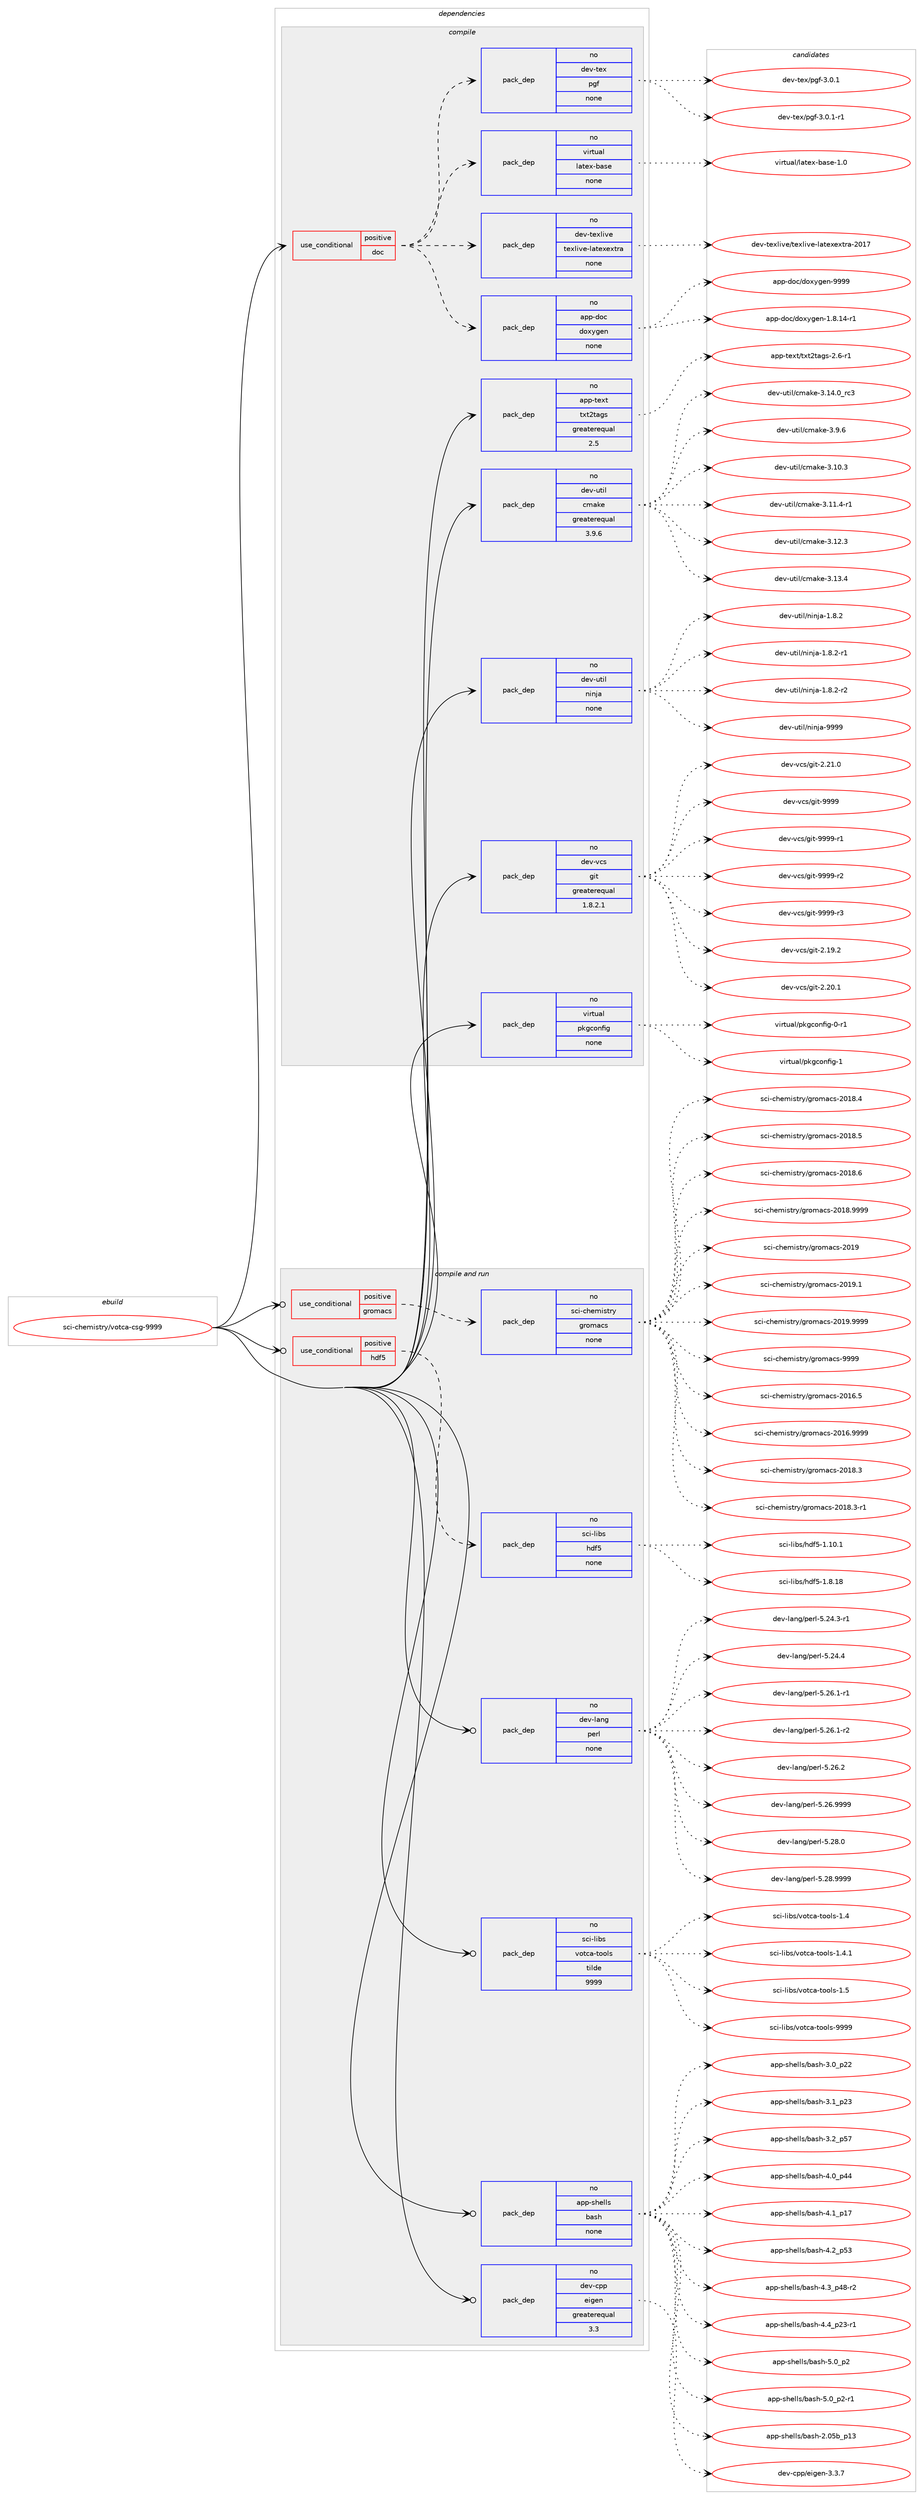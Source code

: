 digraph prolog {

# *************
# Graph options
# *************

newrank=true;
concentrate=true;
compound=true;
graph [rankdir=LR,fontname=Helvetica,fontsize=10,ranksep=1.5];#, ranksep=2.5, nodesep=0.2];
edge  [arrowhead=vee];
node  [fontname=Helvetica,fontsize=10];

# **********
# The ebuild
# **********

subgraph cluster_leftcol {
color=gray;
rank=same;
label=<<i>ebuild</i>>;
id [label="sci-chemistry/votca-csg-9999", color=red, width=4, href="../sci-chemistry/votca-csg-9999.svg"];
}

# ****************
# The dependencies
# ****************

subgraph cluster_midcol {
color=gray;
label=<<i>dependencies</i>>;
subgraph cluster_compile {
fillcolor="#eeeeee";
style=filled;
label=<<i>compile</i>>;
subgraph cond452543 {
dependency1688933 [label=<<TABLE BORDER="0" CELLBORDER="1" CELLSPACING="0" CELLPADDING="4"><TR><TD ROWSPAN="3" CELLPADDING="10">use_conditional</TD></TR><TR><TD>positive</TD></TR><TR><TD>doc</TD></TR></TABLE>>, shape=none, color=red];
subgraph pack1208731 {
dependency1688934 [label=<<TABLE BORDER="0" CELLBORDER="1" CELLSPACING="0" CELLPADDING="4" WIDTH="220"><TR><TD ROWSPAN="6" CELLPADDING="30">pack_dep</TD></TR><TR><TD WIDTH="110">no</TD></TR><TR><TD>app-doc</TD></TR><TR><TD>doxygen</TD></TR><TR><TD>none</TD></TR><TR><TD></TD></TR></TABLE>>, shape=none, color=blue];
}
dependency1688933:e -> dependency1688934:w [weight=20,style="dashed",arrowhead="vee"];
subgraph pack1208732 {
dependency1688935 [label=<<TABLE BORDER="0" CELLBORDER="1" CELLSPACING="0" CELLPADDING="4" WIDTH="220"><TR><TD ROWSPAN="6" CELLPADDING="30">pack_dep</TD></TR><TR><TD WIDTH="110">no</TD></TR><TR><TD>dev-texlive</TD></TR><TR><TD>texlive-latexextra</TD></TR><TR><TD>none</TD></TR><TR><TD></TD></TR></TABLE>>, shape=none, color=blue];
}
dependency1688933:e -> dependency1688935:w [weight=20,style="dashed",arrowhead="vee"];
subgraph pack1208733 {
dependency1688936 [label=<<TABLE BORDER="0" CELLBORDER="1" CELLSPACING="0" CELLPADDING="4" WIDTH="220"><TR><TD ROWSPAN="6" CELLPADDING="30">pack_dep</TD></TR><TR><TD WIDTH="110">no</TD></TR><TR><TD>virtual</TD></TR><TR><TD>latex-base</TD></TR><TR><TD>none</TD></TR><TR><TD></TD></TR></TABLE>>, shape=none, color=blue];
}
dependency1688933:e -> dependency1688936:w [weight=20,style="dashed",arrowhead="vee"];
subgraph pack1208734 {
dependency1688937 [label=<<TABLE BORDER="0" CELLBORDER="1" CELLSPACING="0" CELLPADDING="4" WIDTH="220"><TR><TD ROWSPAN="6" CELLPADDING="30">pack_dep</TD></TR><TR><TD WIDTH="110">no</TD></TR><TR><TD>dev-tex</TD></TR><TR><TD>pgf</TD></TR><TR><TD>none</TD></TR><TR><TD></TD></TR></TABLE>>, shape=none, color=blue];
}
dependency1688933:e -> dependency1688937:w [weight=20,style="dashed",arrowhead="vee"];
}
id:e -> dependency1688933:w [weight=20,style="solid",arrowhead="vee"];
subgraph pack1208735 {
dependency1688938 [label=<<TABLE BORDER="0" CELLBORDER="1" CELLSPACING="0" CELLPADDING="4" WIDTH="220"><TR><TD ROWSPAN="6" CELLPADDING="30">pack_dep</TD></TR><TR><TD WIDTH="110">no</TD></TR><TR><TD>app-text</TD></TR><TR><TD>txt2tags</TD></TR><TR><TD>greaterequal</TD></TR><TR><TD>2.5</TD></TR></TABLE>>, shape=none, color=blue];
}
id:e -> dependency1688938:w [weight=20,style="solid",arrowhead="vee"];
subgraph pack1208736 {
dependency1688939 [label=<<TABLE BORDER="0" CELLBORDER="1" CELLSPACING="0" CELLPADDING="4" WIDTH="220"><TR><TD ROWSPAN="6" CELLPADDING="30">pack_dep</TD></TR><TR><TD WIDTH="110">no</TD></TR><TR><TD>dev-util</TD></TR><TR><TD>cmake</TD></TR><TR><TD>greaterequal</TD></TR><TR><TD>3.9.6</TD></TR></TABLE>>, shape=none, color=blue];
}
id:e -> dependency1688939:w [weight=20,style="solid",arrowhead="vee"];
subgraph pack1208737 {
dependency1688940 [label=<<TABLE BORDER="0" CELLBORDER="1" CELLSPACING="0" CELLPADDING="4" WIDTH="220"><TR><TD ROWSPAN="6" CELLPADDING="30">pack_dep</TD></TR><TR><TD WIDTH="110">no</TD></TR><TR><TD>dev-util</TD></TR><TR><TD>ninja</TD></TR><TR><TD>none</TD></TR><TR><TD></TD></TR></TABLE>>, shape=none, color=blue];
}
id:e -> dependency1688940:w [weight=20,style="solid",arrowhead="vee"];
subgraph pack1208738 {
dependency1688941 [label=<<TABLE BORDER="0" CELLBORDER="1" CELLSPACING="0" CELLPADDING="4" WIDTH="220"><TR><TD ROWSPAN="6" CELLPADDING="30">pack_dep</TD></TR><TR><TD WIDTH="110">no</TD></TR><TR><TD>dev-vcs</TD></TR><TR><TD>git</TD></TR><TR><TD>greaterequal</TD></TR><TR><TD>1.8.2.1</TD></TR></TABLE>>, shape=none, color=blue];
}
id:e -> dependency1688941:w [weight=20,style="solid",arrowhead="vee"];
subgraph pack1208739 {
dependency1688942 [label=<<TABLE BORDER="0" CELLBORDER="1" CELLSPACING="0" CELLPADDING="4" WIDTH="220"><TR><TD ROWSPAN="6" CELLPADDING="30">pack_dep</TD></TR><TR><TD WIDTH="110">no</TD></TR><TR><TD>virtual</TD></TR><TR><TD>pkgconfig</TD></TR><TR><TD>none</TD></TR><TR><TD></TD></TR></TABLE>>, shape=none, color=blue];
}
id:e -> dependency1688942:w [weight=20,style="solid",arrowhead="vee"];
}
subgraph cluster_compileandrun {
fillcolor="#eeeeee";
style=filled;
label=<<i>compile and run</i>>;
subgraph cond452544 {
dependency1688943 [label=<<TABLE BORDER="0" CELLBORDER="1" CELLSPACING="0" CELLPADDING="4"><TR><TD ROWSPAN="3" CELLPADDING="10">use_conditional</TD></TR><TR><TD>positive</TD></TR><TR><TD>gromacs</TD></TR></TABLE>>, shape=none, color=red];
subgraph pack1208740 {
dependency1688944 [label=<<TABLE BORDER="0" CELLBORDER="1" CELLSPACING="0" CELLPADDING="4" WIDTH="220"><TR><TD ROWSPAN="6" CELLPADDING="30">pack_dep</TD></TR><TR><TD WIDTH="110">no</TD></TR><TR><TD>sci-chemistry</TD></TR><TR><TD>gromacs</TD></TR><TR><TD>none</TD></TR><TR><TD></TD></TR></TABLE>>, shape=none, color=blue];
}
dependency1688943:e -> dependency1688944:w [weight=20,style="dashed",arrowhead="vee"];
}
id:e -> dependency1688943:w [weight=20,style="solid",arrowhead="odotvee"];
subgraph cond452545 {
dependency1688945 [label=<<TABLE BORDER="0" CELLBORDER="1" CELLSPACING="0" CELLPADDING="4"><TR><TD ROWSPAN="3" CELLPADDING="10">use_conditional</TD></TR><TR><TD>positive</TD></TR><TR><TD>hdf5</TD></TR></TABLE>>, shape=none, color=red];
subgraph pack1208741 {
dependency1688946 [label=<<TABLE BORDER="0" CELLBORDER="1" CELLSPACING="0" CELLPADDING="4" WIDTH="220"><TR><TD ROWSPAN="6" CELLPADDING="30">pack_dep</TD></TR><TR><TD WIDTH="110">no</TD></TR><TR><TD>sci-libs</TD></TR><TR><TD>hdf5</TD></TR><TR><TD>none</TD></TR><TR><TD></TD></TR></TABLE>>, shape=none, color=blue];
}
dependency1688945:e -> dependency1688946:w [weight=20,style="dashed",arrowhead="vee"];
}
id:e -> dependency1688945:w [weight=20,style="solid",arrowhead="odotvee"];
subgraph pack1208742 {
dependency1688947 [label=<<TABLE BORDER="0" CELLBORDER="1" CELLSPACING="0" CELLPADDING="4" WIDTH="220"><TR><TD ROWSPAN="6" CELLPADDING="30">pack_dep</TD></TR><TR><TD WIDTH="110">no</TD></TR><TR><TD>app-shells</TD></TR><TR><TD>bash</TD></TR><TR><TD>none</TD></TR><TR><TD></TD></TR></TABLE>>, shape=none, color=blue];
}
id:e -> dependency1688947:w [weight=20,style="solid",arrowhead="odotvee"];
subgraph pack1208743 {
dependency1688948 [label=<<TABLE BORDER="0" CELLBORDER="1" CELLSPACING="0" CELLPADDING="4" WIDTH="220"><TR><TD ROWSPAN="6" CELLPADDING="30">pack_dep</TD></TR><TR><TD WIDTH="110">no</TD></TR><TR><TD>dev-cpp</TD></TR><TR><TD>eigen</TD></TR><TR><TD>greaterequal</TD></TR><TR><TD>3.3</TD></TR></TABLE>>, shape=none, color=blue];
}
id:e -> dependency1688948:w [weight=20,style="solid",arrowhead="odotvee"];
subgraph pack1208744 {
dependency1688949 [label=<<TABLE BORDER="0" CELLBORDER="1" CELLSPACING="0" CELLPADDING="4" WIDTH="220"><TR><TD ROWSPAN="6" CELLPADDING="30">pack_dep</TD></TR><TR><TD WIDTH="110">no</TD></TR><TR><TD>dev-lang</TD></TR><TR><TD>perl</TD></TR><TR><TD>none</TD></TR><TR><TD></TD></TR></TABLE>>, shape=none, color=blue];
}
id:e -> dependency1688949:w [weight=20,style="solid",arrowhead="odotvee"];
subgraph pack1208745 {
dependency1688950 [label=<<TABLE BORDER="0" CELLBORDER="1" CELLSPACING="0" CELLPADDING="4" WIDTH="220"><TR><TD ROWSPAN="6" CELLPADDING="30">pack_dep</TD></TR><TR><TD WIDTH="110">no</TD></TR><TR><TD>sci-libs</TD></TR><TR><TD>votca-tools</TD></TR><TR><TD>tilde</TD></TR><TR><TD>9999</TD></TR></TABLE>>, shape=none, color=blue];
}
id:e -> dependency1688950:w [weight=20,style="solid",arrowhead="odotvee"];
}
subgraph cluster_run {
fillcolor="#eeeeee";
style=filled;
label=<<i>run</i>>;
}
}

# **************
# The candidates
# **************

subgraph cluster_choices {
rank=same;
color=gray;
label=<<i>candidates</i>>;

subgraph choice1208731 {
color=black;
nodesep=1;
choice97112112451001119947100111120121103101110454946564649524511449 [label="app-doc/doxygen-1.8.14-r1", color=red, width=4,href="../app-doc/doxygen-1.8.14-r1.svg"];
choice971121124510011199471001111201211031011104557575757 [label="app-doc/doxygen-9999", color=red, width=4,href="../app-doc/doxygen-9999.svg"];
dependency1688934:e -> choice97112112451001119947100111120121103101110454946564649524511449:w [style=dotted,weight="100"];
dependency1688934:e -> choice971121124510011199471001111201211031011104557575757:w [style=dotted,weight="100"];
}
subgraph choice1208732 {
color=black;
nodesep=1;
choice10010111845116101120108105118101471161011201081051181014510897116101120101120116114974550484955 [label="dev-texlive/texlive-latexextra-2017", color=red, width=4,href="../dev-texlive/texlive-latexextra-2017.svg"];
dependency1688935:e -> choice10010111845116101120108105118101471161011201081051181014510897116101120101120116114974550484955:w [style=dotted,weight="100"];
}
subgraph choice1208733 {
color=black;
nodesep=1;
choice11810511411611797108471089711610112045989711510145494648 [label="virtual/latex-base-1.0", color=red, width=4,href="../virtual/latex-base-1.0.svg"];
dependency1688936:e -> choice11810511411611797108471089711610112045989711510145494648:w [style=dotted,weight="100"];
}
subgraph choice1208734 {
color=black;
nodesep=1;
choice1001011184511610112047112103102455146484649 [label="dev-tex/pgf-3.0.1", color=red, width=4,href="../dev-tex/pgf-3.0.1.svg"];
choice10010111845116101120471121031024551464846494511449 [label="dev-tex/pgf-3.0.1-r1", color=red, width=4,href="../dev-tex/pgf-3.0.1-r1.svg"];
dependency1688937:e -> choice1001011184511610112047112103102455146484649:w [style=dotted,weight="100"];
dependency1688937:e -> choice10010111845116101120471121031024551464846494511449:w [style=dotted,weight="100"];
}
subgraph choice1208735 {
color=black;
nodesep=1;
choice9711211245116101120116471161201165011697103115455046544511449 [label="app-text/txt2tags-2.6-r1", color=red, width=4,href="../app-text/txt2tags-2.6-r1.svg"];
dependency1688938:e -> choice9711211245116101120116471161201165011697103115455046544511449:w [style=dotted,weight="100"];
}
subgraph choice1208736 {
color=black;
nodesep=1;
choice1001011184511711610510847991099710710145514649484651 [label="dev-util/cmake-3.10.3", color=red, width=4,href="../dev-util/cmake-3.10.3.svg"];
choice10010111845117116105108479910997107101455146494946524511449 [label="dev-util/cmake-3.11.4-r1", color=red, width=4,href="../dev-util/cmake-3.11.4-r1.svg"];
choice1001011184511711610510847991099710710145514649504651 [label="dev-util/cmake-3.12.3", color=red, width=4,href="../dev-util/cmake-3.12.3.svg"];
choice1001011184511711610510847991099710710145514649514652 [label="dev-util/cmake-3.13.4", color=red, width=4,href="../dev-util/cmake-3.13.4.svg"];
choice1001011184511711610510847991099710710145514649524648951149951 [label="dev-util/cmake-3.14.0_rc3", color=red, width=4,href="../dev-util/cmake-3.14.0_rc3.svg"];
choice10010111845117116105108479910997107101455146574654 [label="dev-util/cmake-3.9.6", color=red, width=4,href="../dev-util/cmake-3.9.6.svg"];
dependency1688939:e -> choice1001011184511711610510847991099710710145514649484651:w [style=dotted,weight="100"];
dependency1688939:e -> choice10010111845117116105108479910997107101455146494946524511449:w [style=dotted,weight="100"];
dependency1688939:e -> choice1001011184511711610510847991099710710145514649504651:w [style=dotted,weight="100"];
dependency1688939:e -> choice1001011184511711610510847991099710710145514649514652:w [style=dotted,weight="100"];
dependency1688939:e -> choice1001011184511711610510847991099710710145514649524648951149951:w [style=dotted,weight="100"];
dependency1688939:e -> choice10010111845117116105108479910997107101455146574654:w [style=dotted,weight="100"];
}
subgraph choice1208737 {
color=black;
nodesep=1;
choice100101118451171161051084711010511010697454946564650 [label="dev-util/ninja-1.8.2", color=red, width=4,href="../dev-util/ninja-1.8.2.svg"];
choice1001011184511711610510847110105110106974549465646504511449 [label="dev-util/ninja-1.8.2-r1", color=red, width=4,href="../dev-util/ninja-1.8.2-r1.svg"];
choice1001011184511711610510847110105110106974549465646504511450 [label="dev-util/ninja-1.8.2-r2", color=red, width=4,href="../dev-util/ninja-1.8.2-r2.svg"];
choice1001011184511711610510847110105110106974557575757 [label="dev-util/ninja-9999", color=red, width=4,href="../dev-util/ninja-9999.svg"];
dependency1688940:e -> choice100101118451171161051084711010511010697454946564650:w [style=dotted,weight="100"];
dependency1688940:e -> choice1001011184511711610510847110105110106974549465646504511449:w [style=dotted,weight="100"];
dependency1688940:e -> choice1001011184511711610510847110105110106974549465646504511450:w [style=dotted,weight="100"];
dependency1688940:e -> choice1001011184511711610510847110105110106974557575757:w [style=dotted,weight="100"];
}
subgraph choice1208738 {
color=black;
nodesep=1;
choice10010111845118991154710310511645504649574650 [label="dev-vcs/git-2.19.2", color=red, width=4,href="../dev-vcs/git-2.19.2.svg"];
choice10010111845118991154710310511645504650484649 [label="dev-vcs/git-2.20.1", color=red, width=4,href="../dev-vcs/git-2.20.1.svg"];
choice10010111845118991154710310511645504650494648 [label="dev-vcs/git-2.21.0", color=red, width=4,href="../dev-vcs/git-2.21.0.svg"];
choice1001011184511899115471031051164557575757 [label="dev-vcs/git-9999", color=red, width=4,href="../dev-vcs/git-9999.svg"];
choice10010111845118991154710310511645575757574511449 [label="dev-vcs/git-9999-r1", color=red, width=4,href="../dev-vcs/git-9999-r1.svg"];
choice10010111845118991154710310511645575757574511450 [label="dev-vcs/git-9999-r2", color=red, width=4,href="../dev-vcs/git-9999-r2.svg"];
choice10010111845118991154710310511645575757574511451 [label="dev-vcs/git-9999-r3", color=red, width=4,href="../dev-vcs/git-9999-r3.svg"];
dependency1688941:e -> choice10010111845118991154710310511645504649574650:w [style=dotted,weight="100"];
dependency1688941:e -> choice10010111845118991154710310511645504650484649:w [style=dotted,weight="100"];
dependency1688941:e -> choice10010111845118991154710310511645504650494648:w [style=dotted,weight="100"];
dependency1688941:e -> choice1001011184511899115471031051164557575757:w [style=dotted,weight="100"];
dependency1688941:e -> choice10010111845118991154710310511645575757574511449:w [style=dotted,weight="100"];
dependency1688941:e -> choice10010111845118991154710310511645575757574511450:w [style=dotted,weight="100"];
dependency1688941:e -> choice10010111845118991154710310511645575757574511451:w [style=dotted,weight="100"];
}
subgraph choice1208739 {
color=black;
nodesep=1;
choice11810511411611797108471121071039911111010210510345484511449 [label="virtual/pkgconfig-0-r1", color=red, width=4,href="../virtual/pkgconfig-0-r1.svg"];
choice1181051141161179710847112107103991111101021051034549 [label="virtual/pkgconfig-1", color=red, width=4,href="../virtual/pkgconfig-1.svg"];
dependency1688942:e -> choice11810511411611797108471121071039911111010210510345484511449:w [style=dotted,weight="100"];
dependency1688942:e -> choice1181051141161179710847112107103991111101021051034549:w [style=dotted,weight="100"];
}
subgraph choice1208740 {
color=black;
nodesep=1;
choice11599105459910410110910511511611412147103114111109979911545504849544653 [label="sci-chemistry/gromacs-2016.5", color=red, width=4,href="../sci-chemistry/gromacs-2016.5.svg"];
choice11599105459910410110910511511611412147103114111109979911545504849544657575757 [label="sci-chemistry/gromacs-2016.9999", color=red, width=4,href="../sci-chemistry/gromacs-2016.9999.svg"];
choice11599105459910410110910511511611412147103114111109979911545504849564651 [label="sci-chemistry/gromacs-2018.3", color=red, width=4,href="../sci-chemistry/gromacs-2018.3.svg"];
choice115991054599104101109105115116114121471031141111099799115455048495646514511449 [label="sci-chemistry/gromacs-2018.3-r1", color=red, width=4,href="../sci-chemistry/gromacs-2018.3-r1.svg"];
choice11599105459910410110910511511611412147103114111109979911545504849564652 [label="sci-chemistry/gromacs-2018.4", color=red, width=4,href="../sci-chemistry/gromacs-2018.4.svg"];
choice11599105459910410110910511511611412147103114111109979911545504849564653 [label="sci-chemistry/gromacs-2018.5", color=red, width=4,href="../sci-chemistry/gromacs-2018.5.svg"];
choice11599105459910410110910511511611412147103114111109979911545504849564654 [label="sci-chemistry/gromacs-2018.6", color=red, width=4,href="../sci-chemistry/gromacs-2018.6.svg"];
choice11599105459910410110910511511611412147103114111109979911545504849564657575757 [label="sci-chemistry/gromacs-2018.9999", color=red, width=4,href="../sci-chemistry/gromacs-2018.9999.svg"];
choice1159910545991041011091051151161141214710311411110997991154550484957 [label="sci-chemistry/gromacs-2019", color=red, width=4,href="../sci-chemistry/gromacs-2019.svg"];
choice11599105459910410110910511511611412147103114111109979911545504849574649 [label="sci-chemistry/gromacs-2019.1", color=red, width=4,href="../sci-chemistry/gromacs-2019.1.svg"];
choice11599105459910410110910511511611412147103114111109979911545504849574657575757 [label="sci-chemistry/gromacs-2019.9999", color=red, width=4,href="../sci-chemistry/gromacs-2019.9999.svg"];
choice1159910545991041011091051151161141214710311411110997991154557575757 [label="sci-chemistry/gromacs-9999", color=red, width=4,href="../sci-chemistry/gromacs-9999.svg"];
dependency1688944:e -> choice11599105459910410110910511511611412147103114111109979911545504849544653:w [style=dotted,weight="100"];
dependency1688944:e -> choice11599105459910410110910511511611412147103114111109979911545504849544657575757:w [style=dotted,weight="100"];
dependency1688944:e -> choice11599105459910410110910511511611412147103114111109979911545504849564651:w [style=dotted,weight="100"];
dependency1688944:e -> choice115991054599104101109105115116114121471031141111099799115455048495646514511449:w [style=dotted,weight="100"];
dependency1688944:e -> choice11599105459910410110910511511611412147103114111109979911545504849564652:w [style=dotted,weight="100"];
dependency1688944:e -> choice11599105459910410110910511511611412147103114111109979911545504849564653:w [style=dotted,weight="100"];
dependency1688944:e -> choice11599105459910410110910511511611412147103114111109979911545504849564654:w [style=dotted,weight="100"];
dependency1688944:e -> choice11599105459910410110910511511611412147103114111109979911545504849564657575757:w [style=dotted,weight="100"];
dependency1688944:e -> choice1159910545991041011091051151161141214710311411110997991154550484957:w [style=dotted,weight="100"];
dependency1688944:e -> choice11599105459910410110910511511611412147103114111109979911545504849574649:w [style=dotted,weight="100"];
dependency1688944:e -> choice11599105459910410110910511511611412147103114111109979911545504849574657575757:w [style=dotted,weight="100"];
dependency1688944:e -> choice1159910545991041011091051151161141214710311411110997991154557575757:w [style=dotted,weight="100"];
}
subgraph choice1208741 {
color=black;
nodesep=1;
choice115991054510810598115471041001025345494649484649 [label="sci-libs/hdf5-1.10.1", color=red, width=4,href="../sci-libs/hdf5-1.10.1.svg"];
choice115991054510810598115471041001025345494656464956 [label="sci-libs/hdf5-1.8.18", color=red, width=4,href="../sci-libs/hdf5-1.8.18.svg"];
dependency1688946:e -> choice115991054510810598115471041001025345494649484649:w [style=dotted,weight="100"];
dependency1688946:e -> choice115991054510810598115471041001025345494656464956:w [style=dotted,weight="100"];
}
subgraph choice1208742 {
color=black;
nodesep=1;
choice9711211245115104101108108115479897115104455046485398951124951 [label="app-shells/bash-2.05b_p13", color=red, width=4,href="../app-shells/bash-2.05b_p13.svg"];
choice971121124511510410110810811547989711510445514648951125050 [label="app-shells/bash-3.0_p22", color=red, width=4,href="../app-shells/bash-3.0_p22.svg"];
choice971121124511510410110810811547989711510445514649951125051 [label="app-shells/bash-3.1_p23", color=red, width=4,href="../app-shells/bash-3.1_p23.svg"];
choice971121124511510410110810811547989711510445514650951125355 [label="app-shells/bash-3.2_p57", color=red, width=4,href="../app-shells/bash-3.2_p57.svg"];
choice971121124511510410110810811547989711510445524648951125252 [label="app-shells/bash-4.0_p44", color=red, width=4,href="../app-shells/bash-4.0_p44.svg"];
choice971121124511510410110810811547989711510445524649951124955 [label="app-shells/bash-4.1_p17", color=red, width=4,href="../app-shells/bash-4.1_p17.svg"];
choice971121124511510410110810811547989711510445524650951125351 [label="app-shells/bash-4.2_p53", color=red, width=4,href="../app-shells/bash-4.2_p53.svg"];
choice9711211245115104101108108115479897115104455246519511252564511450 [label="app-shells/bash-4.3_p48-r2", color=red, width=4,href="../app-shells/bash-4.3_p48-r2.svg"];
choice9711211245115104101108108115479897115104455246529511250514511449 [label="app-shells/bash-4.4_p23-r1", color=red, width=4,href="../app-shells/bash-4.4_p23-r1.svg"];
choice9711211245115104101108108115479897115104455346489511250 [label="app-shells/bash-5.0_p2", color=red, width=4,href="../app-shells/bash-5.0_p2.svg"];
choice97112112451151041011081081154798971151044553464895112504511449 [label="app-shells/bash-5.0_p2-r1", color=red, width=4,href="../app-shells/bash-5.0_p2-r1.svg"];
dependency1688947:e -> choice9711211245115104101108108115479897115104455046485398951124951:w [style=dotted,weight="100"];
dependency1688947:e -> choice971121124511510410110810811547989711510445514648951125050:w [style=dotted,weight="100"];
dependency1688947:e -> choice971121124511510410110810811547989711510445514649951125051:w [style=dotted,weight="100"];
dependency1688947:e -> choice971121124511510410110810811547989711510445514650951125355:w [style=dotted,weight="100"];
dependency1688947:e -> choice971121124511510410110810811547989711510445524648951125252:w [style=dotted,weight="100"];
dependency1688947:e -> choice971121124511510410110810811547989711510445524649951124955:w [style=dotted,weight="100"];
dependency1688947:e -> choice971121124511510410110810811547989711510445524650951125351:w [style=dotted,weight="100"];
dependency1688947:e -> choice9711211245115104101108108115479897115104455246519511252564511450:w [style=dotted,weight="100"];
dependency1688947:e -> choice9711211245115104101108108115479897115104455246529511250514511449:w [style=dotted,weight="100"];
dependency1688947:e -> choice9711211245115104101108108115479897115104455346489511250:w [style=dotted,weight="100"];
dependency1688947:e -> choice97112112451151041011081081154798971151044553464895112504511449:w [style=dotted,weight="100"];
}
subgraph choice1208743 {
color=black;
nodesep=1;
choice100101118459911211247101105103101110455146514655 [label="dev-cpp/eigen-3.3.7", color=red, width=4,href="../dev-cpp/eigen-3.3.7.svg"];
dependency1688948:e -> choice100101118459911211247101105103101110455146514655:w [style=dotted,weight="100"];
}
subgraph choice1208744 {
color=black;
nodesep=1;
choice100101118451089711010347112101114108455346505246514511449 [label="dev-lang/perl-5.24.3-r1", color=red, width=4,href="../dev-lang/perl-5.24.3-r1.svg"];
choice10010111845108971101034711210111410845534650524652 [label="dev-lang/perl-5.24.4", color=red, width=4,href="../dev-lang/perl-5.24.4.svg"];
choice100101118451089711010347112101114108455346505446494511449 [label="dev-lang/perl-5.26.1-r1", color=red, width=4,href="../dev-lang/perl-5.26.1-r1.svg"];
choice100101118451089711010347112101114108455346505446494511450 [label="dev-lang/perl-5.26.1-r2", color=red, width=4,href="../dev-lang/perl-5.26.1-r2.svg"];
choice10010111845108971101034711210111410845534650544650 [label="dev-lang/perl-5.26.2", color=red, width=4,href="../dev-lang/perl-5.26.2.svg"];
choice10010111845108971101034711210111410845534650544657575757 [label="dev-lang/perl-5.26.9999", color=red, width=4,href="../dev-lang/perl-5.26.9999.svg"];
choice10010111845108971101034711210111410845534650564648 [label="dev-lang/perl-5.28.0", color=red, width=4,href="../dev-lang/perl-5.28.0.svg"];
choice10010111845108971101034711210111410845534650564657575757 [label="dev-lang/perl-5.28.9999", color=red, width=4,href="../dev-lang/perl-5.28.9999.svg"];
dependency1688949:e -> choice100101118451089711010347112101114108455346505246514511449:w [style=dotted,weight="100"];
dependency1688949:e -> choice10010111845108971101034711210111410845534650524652:w [style=dotted,weight="100"];
dependency1688949:e -> choice100101118451089711010347112101114108455346505446494511449:w [style=dotted,weight="100"];
dependency1688949:e -> choice100101118451089711010347112101114108455346505446494511450:w [style=dotted,weight="100"];
dependency1688949:e -> choice10010111845108971101034711210111410845534650544650:w [style=dotted,weight="100"];
dependency1688949:e -> choice10010111845108971101034711210111410845534650544657575757:w [style=dotted,weight="100"];
dependency1688949:e -> choice10010111845108971101034711210111410845534650564648:w [style=dotted,weight="100"];
dependency1688949:e -> choice10010111845108971101034711210111410845534650564657575757:w [style=dotted,weight="100"];
}
subgraph choice1208745 {
color=black;
nodesep=1;
choice1159910545108105981154711811111699974511611111110811545494652 [label="sci-libs/votca-tools-1.4", color=red, width=4,href="../sci-libs/votca-tools-1.4.svg"];
choice11599105451081059811547118111116999745116111111108115454946524649 [label="sci-libs/votca-tools-1.4.1", color=red, width=4,href="../sci-libs/votca-tools-1.4.1.svg"];
choice1159910545108105981154711811111699974511611111110811545494653 [label="sci-libs/votca-tools-1.5", color=red, width=4,href="../sci-libs/votca-tools-1.5.svg"];
choice115991054510810598115471181111169997451161111111081154557575757 [label="sci-libs/votca-tools-9999", color=red, width=4,href="../sci-libs/votca-tools-9999.svg"];
dependency1688950:e -> choice1159910545108105981154711811111699974511611111110811545494652:w [style=dotted,weight="100"];
dependency1688950:e -> choice11599105451081059811547118111116999745116111111108115454946524649:w [style=dotted,weight="100"];
dependency1688950:e -> choice1159910545108105981154711811111699974511611111110811545494653:w [style=dotted,weight="100"];
dependency1688950:e -> choice115991054510810598115471181111169997451161111111081154557575757:w [style=dotted,weight="100"];
}
}

}
